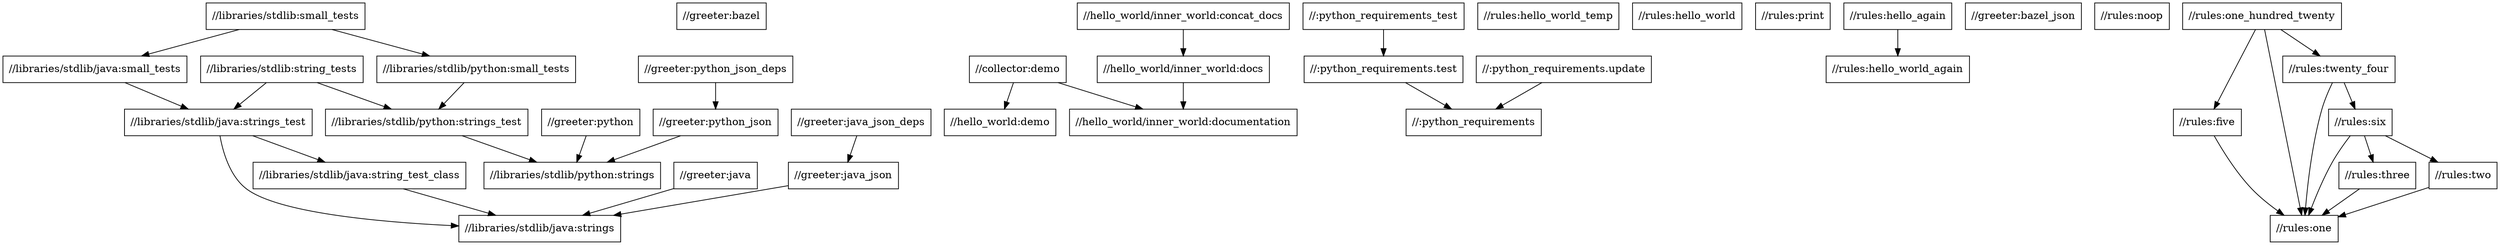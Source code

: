 digraph mygraph {
  node [shape=box];
  "//libraries/stdlib:string_tests"
  "//libraries/stdlib:string_tests" -> "//libraries/stdlib/java:strings_test"
  "//libraries/stdlib:string_tests" -> "//libraries/stdlib/python:strings_test"
  "//greeter:bazel"
  "//libraries/stdlib:small_tests"
  "//libraries/stdlib:small_tests" -> "//libraries/stdlib/java:small_tests"
  "//libraries/stdlib:small_tests" -> "//libraries/stdlib/python:small_tests"
  "//collector:demo"
  "//collector:demo" -> "//hello_world:demo"
  "//collector:demo" -> "//hello_world/inner_world:documentation"
  "//greeter:java"
  "//greeter:java" -> "//libraries/stdlib/java:strings"
  "//greeter:python"
  "//greeter:python" -> "//libraries/stdlib/python:strings"
  "//greeter:java_json_deps"
  "//greeter:java_json_deps" -> "//greeter:java_json"
  "//:python_requirements_test"
  "//:python_requirements_test" -> "//:python_requirements.test"
  "//hello_world:demo"
  "//greeter:java_json"
  "//greeter:java_json" -> "//libraries/stdlib/java:strings"
  "//:python_requirements.update"
  "//:python_requirements.update" -> "//:python_requirements"
  "//hello_world/inner_world:concat_docs"
  "//hello_world/inner_world:concat_docs" -> "//hello_world/inner_world:docs"
  "//:python_requirements.test"
  "//:python_requirements.test" -> "//:python_requirements"
  "//rules:hello_world_temp"
  "//greeter:python_json_deps"
  "//greeter:python_json_deps" -> "//greeter:python_json"
  "//rules:hello_world"
  "//rules:print"
  "//:python_requirements"
  "//rules:hello_again"
  "//rules:hello_again" -> "//rules:hello_world_again"
  "//rules:hello_world_again"
  "//libraries/stdlib/java:small_tests"
  "//libraries/stdlib/java:small_tests" -> "//libraries/stdlib/java:strings_test"
  "//libraries/stdlib/java:strings_test"
  "//libraries/stdlib/java:strings_test" -> "//libraries/stdlib/java:string_test_class"
  "//libraries/stdlib/java:strings_test" -> "//libraries/stdlib/java:strings"
  "//libraries/stdlib/java:string_test_class"
  "//libraries/stdlib/java:string_test_class" -> "//libraries/stdlib/java:strings"
  "//libraries/stdlib/java:strings"
  "//greeter:bazel_json"
  "//greeter:python_json"
  "//greeter:python_json" -> "//libraries/stdlib/python:strings"
  "//libraries/stdlib/python:small_tests"
  "//libraries/stdlib/python:small_tests" -> "//libraries/stdlib/python:strings_test"
  "//libraries/stdlib/python:strings_test"
  "//libraries/stdlib/python:strings_test" -> "//libraries/stdlib/python:strings"
  "//libraries/stdlib/python:strings"
  "//rules:noop"
  "//hello_world/inner_world:docs"
  "//hello_world/inner_world:docs" -> "//hello_world/inner_world:documentation"
  "//hello_world/inner_world:documentation"
  "//rules:one_hundred_twenty"
  "//rules:one_hundred_twenty" -> "//rules:five"
  "//rules:one_hundred_twenty" -> "//rules:one"
  "//rules:one_hundred_twenty" -> "//rules:twenty_four"
  "//rules:twenty_four"
  "//rules:twenty_four" -> "//rules:one"
  "//rules:twenty_four" -> "//rules:six"
  "//rules:six"
  "//rules:six" -> "//rules:one"
  "//rules:six" -> "//rules:three"
  "//rules:six" -> "//rules:two"
  "//rules:two"
  "//rules:two" -> "//rules:one"
  "//rules:three"
  "//rules:three" -> "//rules:one"
  "//rules:five"
  "//rules:five" -> "//rules:one"
  "//rules:one"
}
